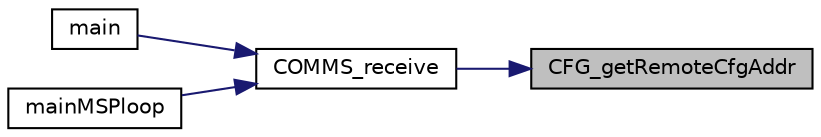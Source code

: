 digraph "CFG_getRemoteCfgAddr"
{
 // LATEX_PDF_SIZE
  edge [fontname="Helvetica",fontsize="10",labelfontname="Helvetica",labelfontsize="10"];
  node [fontname="Helvetica",fontsize="10",shape=record];
  rankdir="RL";
  Node1 [label="CFG_getRemoteCfgAddr",height=0.2,width=0.4,color="black", fillcolor="grey75", style="filled", fontcolor="black",tooltip=" "];
  Node1 -> Node2 [dir="back",color="midnightblue",fontsize="10",style="solid"];
  Node2 [label="COMMS_receive",height=0.2,width=0.4,color="black", fillcolor="white", style="filled",URL="$comms_8h.html#a8e6604b958225317069baa073a4457a6",tooltip=" "];
  Node2 -> Node3 [dir="back",color="midnightblue",fontsize="10",style="solid"];
  Node3 [label="main",height=0.2,width=0.4,color="black", fillcolor="white", style="filled",URL="$main_8c.html#a840291bc02cba5474a4cb46a9b9566fe",tooltip=" "];
  Node2 -> Node4 [dir="back",color="midnightblue",fontsize="10",style="solid"];
  Node4 [label="mainMSPloop",height=0.2,width=0.4,color="black", fillcolor="white", style="filled",URL="$main_m_s_p_8h.html#a6f9ad05474f475b7d9f0827da5484fd0",tooltip=" "];
}
